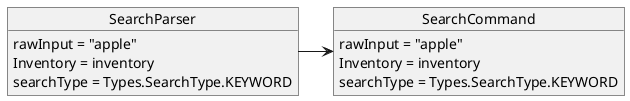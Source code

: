 @startuml
'https://plantuml.com/object-diagram

object SearchParser{
    rawInput = "apple"
    Inventory = inventory
    searchType = Types.SearchType.KEYWORD
}

object SearchCommand{
    rawInput = "apple"
    Inventory = inventory
    searchType = Types.SearchType.KEYWORD
}

SearchParser -> SearchCommand

@enduml
